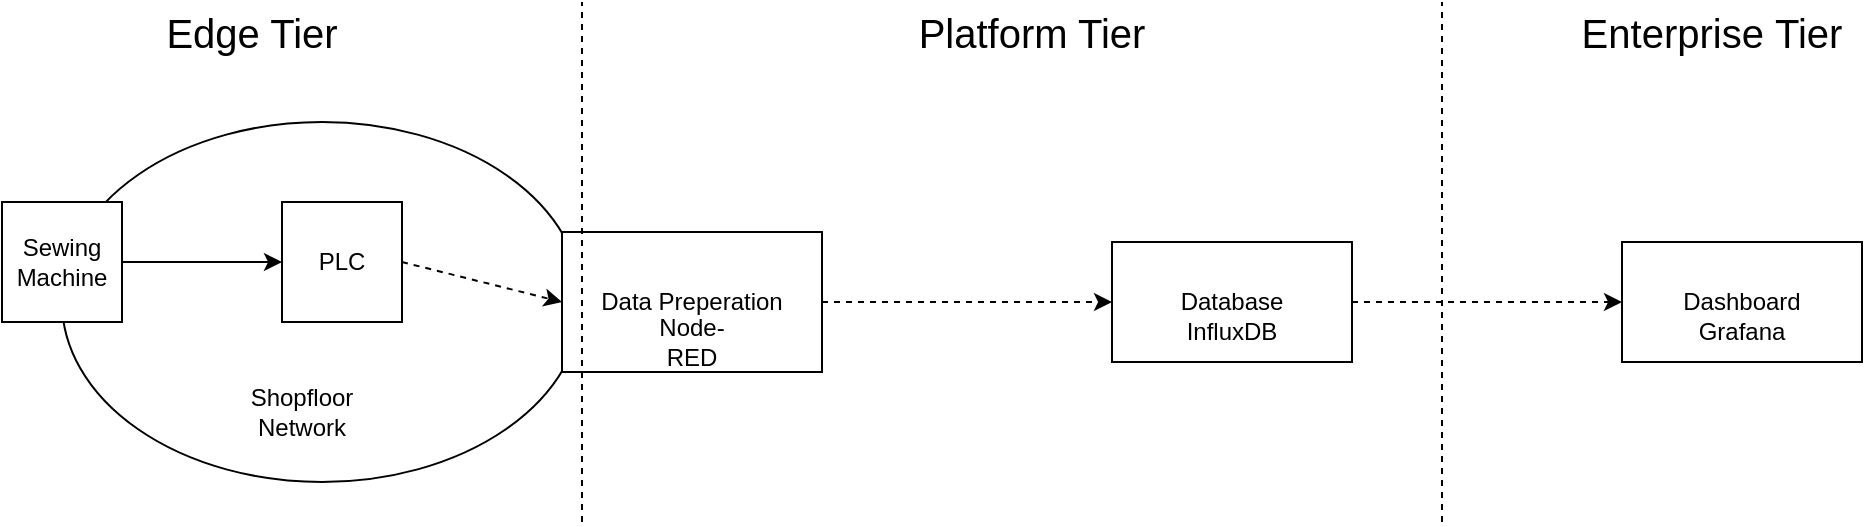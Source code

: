 <mxfile version="28.0.6">
  <diagram name="Seite-1" id="nBTSGkH3F8BrTgD0LYC1">
    <mxGraphModel dx="2466" dy="1125" grid="1" gridSize="10" guides="1" tooltips="1" connect="1" arrows="1" fold="1" page="0" pageScale="1" pageWidth="583" pageHeight="827" math="0" shadow="0">
      <root>
        <mxCell id="0" />
        <mxCell id="1" parent="0" />
        <mxCell id="npQyyVZ0TT0oIkMUmZ8_-8" value="" style="ellipse;whiteSpace=wrap;html=1;" parent="1" vertex="1">
          <mxGeometry x="-230" y="260" width="260" height="180" as="geometry" />
        </mxCell>
        <mxCell id="npQyyVZ0TT0oIkMUmZ8_-3" value="" style="endArrow=none;dashed=1;html=1;rounded=0;" parent="1" edge="1">
          <mxGeometry width="50" height="50" relative="1" as="geometry">
            <mxPoint x="460" y="460" as="sourcePoint" />
            <mxPoint x="460" y="200" as="targetPoint" />
          </mxGeometry>
        </mxCell>
        <mxCell id="npQyyVZ0TT0oIkMUmZ8_-4" value="&lt;font style=&quot;font-size: 20px;&quot;&gt;Edge Tier&lt;/font&gt;" style="text;html=1;align=center;verticalAlign=middle;whiteSpace=wrap;rounded=0;" parent="1" vertex="1">
          <mxGeometry x="-180" y="200" width="90" height="30" as="geometry" />
        </mxCell>
        <mxCell id="npQyyVZ0TT0oIkMUmZ8_-5" value="&lt;font style=&quot;font-size: 20px;&quot;&gt;Enterprise&lt;span style=&quot;background-color: transparent; color: light-dark(rgb(0, 0, 0), rgb(255, 255, 255));&quot;&gt;&amp;nbsp;Tier&lt;/span&gt;&lt;/font&gt;" style="text;html=1;align=center;verticalAlign=middle;whiteSpace=wrap;rounded=0;" parent="1" vertex="1">
          <mxGeometry x="550" y="200" width="90" height="30" as="geometry" />
        </mxCell>
        <mxCell id="npQyyVZ0TT0oIkMUmZ8_-6" value="&lt;font style=&quot;font-size: 20px;&quot;&gt;Platform Tier&lt;/font&gt;" style="text;html=1;align=center;verticalAlign=middle;whiteSpace=wrap;rounded=0;" parent="1" vertex="1">
          <mxGeometry x="190" y="200" width="130" height="30" as="geometry" />
        </mxCell>
        <mxCell id="npQyyVZ0TT0oIkMUmZ8_-10" value="Sewing&lt;br&gt;Machine" style="rounded=0;whiteSpace=wrap;html=1;" parent="1" vertex="1">
          <mxGeometry x="-260" y="300" width="60" height="60" as="geometry" />
        </mxCell>
        <mxCell id="npQyyVZ0TT0oIkMUmZ8_-13" value="" style="endArrow=classic;html=1;rounded=0;exitX=1;exitY=0.5;exitDx=0;exitDy=0;strokeColor=default;curved=0;entryX=0;entryY=0.5;entryDx=0;entryDy=0;" parent="1" source="npQyyVZ0TT0oIkMUmZ8_-10" target="Jh0epuGIQuc-Vuj4WaSM-6" edge="1">
          <mxGeometry width="50" height="50" relative="1" as="geometry">
            <mxPoint x="270" y="410" as="sourcePoint" />
            <mxPoint y="360" as="targetPoint" />
          </mxGeometry>
        </mxCell>
        <mxCell id="npQyyVZ0TT0oIkMUmZ8_-15" value="Data Preperation" style="rounded=0;whiteSpace=wrap;html=1;" parent="1" vertex="1">
          <mxGeometry x="20" y="315" width="130" height="70" as="geometry" />
        </mxCell>
        <mxCell id="npQyyVZ0TT0oIkMUmZ8_-16" value="Dashboard" style="rounded=0;whiteSpace=wrap;html=1;" parent="1" vertex="1">
          <mxGeometry x="550" y="320" width="120" height="60" as="geometry" />
        </mxCell>
        <mxCell id="npQyyVZ0TT0oIkMUmZ8_-19" value="" style="endArrow=classic;html=1;rounded=0;exitX=1;exitY=0.5;exitDx=0;exitDy=0;entryX=0;entryY=0.5;entryDx=0;entryDy=0;strokeColor=default;curved=0;dashed=1;" parent="1" source="Jh0epuGIQuc-Vuj4WaSM-6" target="npQyyVZ0TT0oIkMUmZ8_-15" edge="1">
          <mxGeometry width="50" height="50" relative="1" as="geometry">
            <mxPoint x="50" y="350" as="sourcePoint" />
            <mxPoint x="10" y="360" as="targetPoint" />
          </mxGeometry>
        </mxCell>
        <mxCell id="56s4xDqAKh16l2WtE1h6-3" value="Database" style="rounded=0;whiteSpace=wrap;html=1;" parent="1" vertex="1">
          <mxGeometry x="295" y="320" width="120" height="60" as="geometry" />
        </mxCell>
        <mxCell id="56s4xDqAKh16l2WtE1h6-4" value="" style="endArrow=classic;html=1;rounded=0;entryX=0;entryY=0.5;entryDx=0;entryDy=0;exitX=1;exitY=0.5;exitDx=0;exitDy=0;dashed=1;" parent="1" source="npQyyVZ0TT0oIkMUmZ8_-15" target="56s4xDqAKh16l2WtE1h6-3" edge="1">
          <mxGeometry width="50" height="50" relative="1" as="geometry">
            <mxPoint x="180" y="380" as="sourcePoint" />
            <mxPoint x="230" y="330" as="targetPoint" />
          </mxGeometry>
        </mxCell>
        <mxCell id="56s4xDqAKh16l2WtE1h6-5" value="" style="endArrow=classic;html=1;rounded=0;entryX=0;entryY=0.5;entryDx=0;entryDy=0;exitX=1;exitY=0.5;exitDx=0;exitDy=0;dashed=1;" parent="1" source="56s4xDqAKh16l2WtE1h6-3" target="npQyyVZ0TT0oIkMUmZ8_-16" edge="1">
          <mxGeometry width="50" height="50" relative="1" as="geometry">
            <mxPoint x="180" y="380" as="sourcePoint" />
            <mxPoint x="230" y="330" as="targetPoint" />
          </mxGeometry>
        </mxCell>
        <mxCell id="Jh0epuGIQuc-Vuj4WaSM-1" value="Shopfloor Network" style="text;html=1;align=center;verticalAlign=middle;whiteSpace=wrap;rounded=0;" vertex="1" parent="1">
          <mxGeometry x="-140" y="390" width="60" height="30" as="geometry" />
        </mxCell>
        <mxCell id="Jh0epuGIQuc-Vuj4WaSM-2" value="" style="endArrow=none;dashed=1;html=1;rounded=0;" edge="1" parent="1">
          <mxGeometry width="50" height="50" relative="1" as="geometry">
            <mxPoint x="30" y="460" as="sourcePoint" />
            <mxPoint x="30" y="200" as="targetPoint" />
          </mxGeometry>
        </mxCell>
        <mxCell id="Jh0epuGIQuc-Vuj4WaSM-3" value="&lt;span style=&quot;color: light-dark(rgb(0, 0, 0), rgb(204, 0, 0));&quot;&gt;Node-RED&lt;/span&gt;" style="text;html=1;align=center;verticalAlign=middle;whiteSpace=wrap;rounded=0;" vertex="1" parent="1">
          <mxGeometry x="55" y="355" width="60" height="30" as="geometry" />
        </mxCell>
        <mxCell id="Jh0epuGIQuc-Vuj4WaSM-4" value="&lt;span style=&quot;color: light-dark(rgb(0, 0, 0), rgb(19, 154, 197));&quot;&gt;InfluxDB&lt;/span&gt;" style="text;html=1;align=center;verticalAlign=middle;whiteSpace=wrap;rounded=0;" vertex="1" parent="1">
          <mxGeometry x="325" y="350" width="60" height="30" as="geometry" />
        </mxCell>
        <mxCell id="Jh0epuGIQuc-Vuj4WaSM-5" value="&lt;span style=&quot;color: light-dark(rgb(0, 0, 0), rgb(255, 128, 0));&quot;&gt;Grafana&lt;/span&gt;" style="text;html=1;align=center;verticalAlign=middle;whiteSpace=wrap;rounded=0;" vertex="1" parent="1">
          <mxGeometry x="580" y="350" width="60" height="30" as="geometry" />
        </mxCell>
        <mxCell id="Jh0epuGIQuc-Vuj4WaSM-6" value="PLC" style="rounded=0;whiteSpace=wrap;html=1;" vertex="1" parent="1">
          <mxGeometry x="-120" y="300" width="60" height="60" as="geometry" />
        </mxCell>
      </root>
    </mxGraphModel>
  </diagram>
</mxfile>
